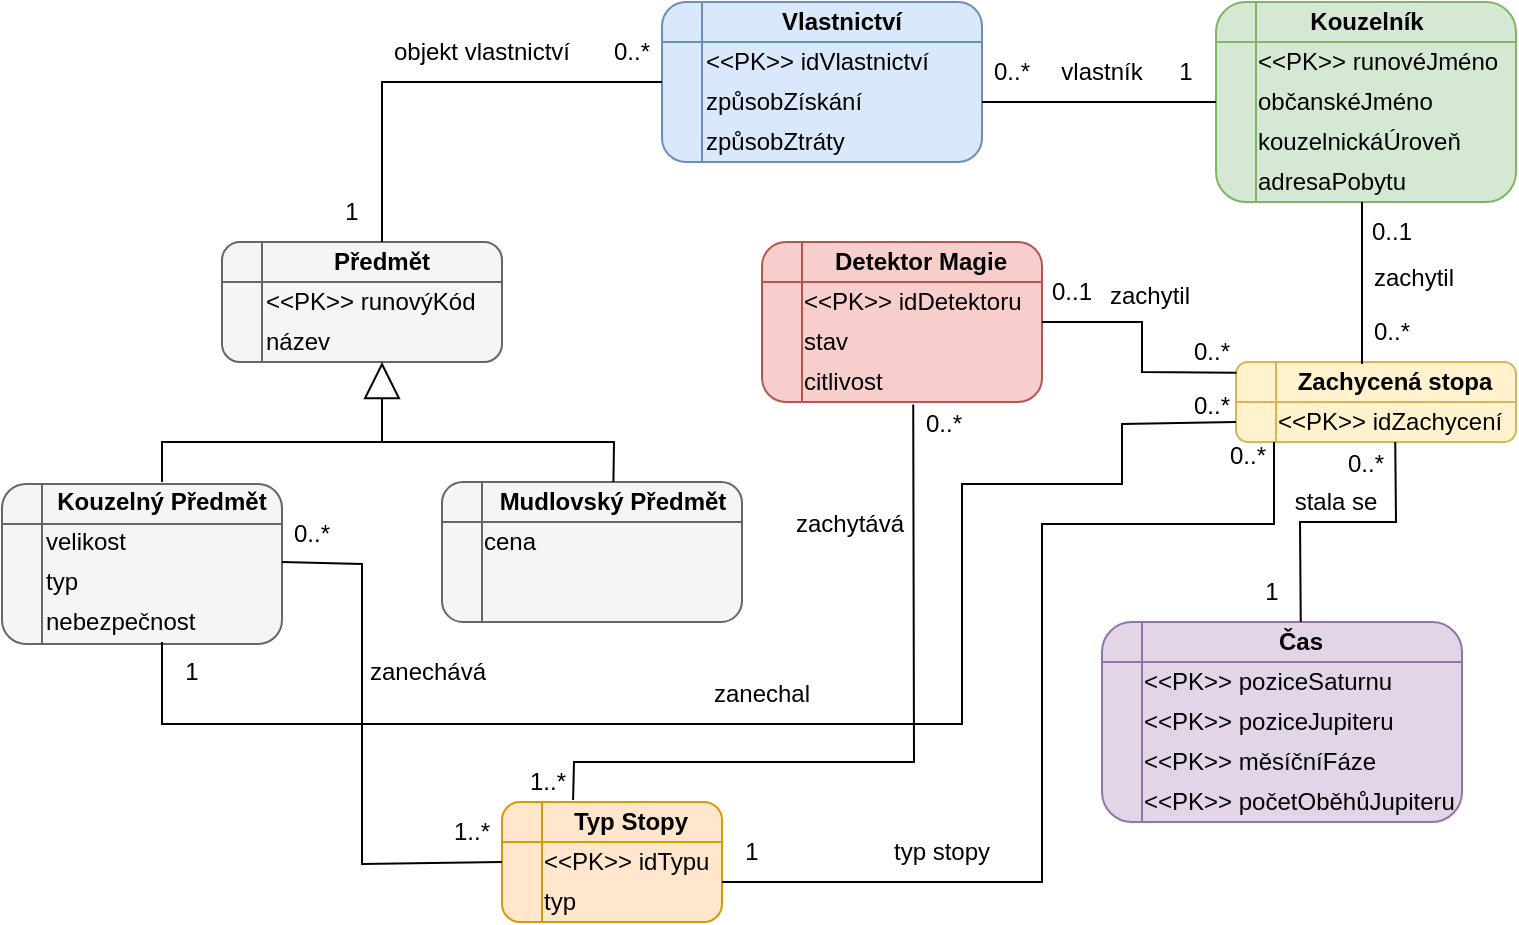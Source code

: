 <mxfile version="23.1.7" type="device">
  <diagram name="Page-1" id="PmSYtY6MezeM7TGvUgyC">
    <mxGraphModel dx="1434" dy="738" grid="1" gridSize="10" guides="1" tooltips="1" connect="1" arrows="1" fold="1" page="1" pageScale="1" pageWidth="827" pageHeight="1169" math="0" shadow="0">
      <root>
        <mxCell id="0" />
        <mxCell id="1" parent="0" />
        <mxCell id="sKcykwW3M1ahyQquCqhS-44" value="" style="group" parent="1" vertex="1" connectable="0">
          <mxGeometry x="364" y="20" width="160" height="80" as="geometry" />
        </mxCell>
        <mxCell id="sKcykwW3M1ahyQquCqhS-17" value="" style="shape=internalStorage;whiteSpace=wrap;html=1;backgroundOutline=1;rounded=1;glass=0;fillStyle=auto;labelBackgroundColor=none;container=0;fillColor=#dae8fc;strokeColor=#6c8ebf;" parent="sKcykwW3M1ahyQquCqhS-44" vertex="1">
          <mxGeometry width="160" height="80" as="geometry" />
        </mxCell>
        <mxCell id="sKcykwW3M1ahyQquCqhS-24" value="&amp;lt;&amp;lt;PK&amp;gt;&amp;gt; idVlastnictví" style="text;html=1;align=left;verticalAlign=middle;whiteSpace=wrap;rounded=0;container=0;" parent="sKcykwW3M1ahyQquCqhS-44" vertex="1">
          <mxGeometry x="20" y="20" width="140" height="20" as="geometry" />
        </mxCell>
        <mxCell id="sKcykwW3M1ahyQquCqhS-25" value="způsobZískání" style="text;html=1;align=left;verticalAlign=middle;whiteSpace=wrap;rounded=0;container=0;" parent="sKcykwW3M1ahyQquCqhS-44" vertex="1">
          <mxGeometry x="20" y="40" width="140" height="20" as="geometry" />
        </mxCell>
        <mxCell id="sKcykwW3M1ahyQquCqhS-26" value="způsobZtráty" style="text;html=1;align=left;verticalAlign=middle;whiteSpace=wrap;rounded=0;container=0;" parent="sKcykwW3M1ahyQquCqhS-44" vertex="1">
          <mxGeometry x="20" y="60" width="140" height="20" as="geometry" />
        </mxCell>
        <mxCell id="sKcykwW3M1ahyQquCqhS-36" value="&lt;b&gt;Vlastnictví&lt;/b&gt;" style="text;html=1;align=center;verticalAlign=middle;whiteSpace=wrap;rounded=0;" parent="sKcykwW3M1ahyQquCqhS-44" vertex="1">
          <mxGeometry x="20" width="140" height="20" as="geometry" />
        </mxCell>
        <mxCell id="sKcykwW3M1ahyQquCqhS-45" value="" style="group" parent="1" vertex="1" connectable="0">
          <mxGeometry x="641" y="20" width="150" height="100" as="geometry" />
        </mxCell>
        <mxCell id="sKcykwW3M1ahyQquCqhS-28" value="" style="shape=internalStorage;whiteSpace=wrap;html=1;backgroundOutline=1;rounded=1;glass=0;fillStyle=auto;labelBackgroundColor=none;container=0;fillColor=#d5e8d4;strokeColor=#82b366;" parent="sKcykwW3M1ahyQquCqhS-45" vertex="1">
          <mxGeometry width="150" height="100" as="geometry" />
        </mxCell>
        <mxCell id="sKcykwW3M1ahyQquCqhS-29" value="&lt;b&gt;Kouzelník&lt;/b&gt;" style="text;html=1;align=center;verticalAlign=middle;whiteSpace=wrap;rounded=0;container=0;" parent="sKcykwW3M1ahyQquCqhS-45" vertex="1">
          <mxGeometry x="18.75" width="112.5" height="20" as="geometry" />
        </mxCell>
        <mxCell id="sKcykwW3M1ahyQquCqhS-30" value="&amp;lt;&amp;lt;PK&amp;gt;&amp;gt; runovéJméno" style="text;html=1;align=left;verticalAlign=middle;whiteSpace=wrap;rounded=0;container=0;" parent="sKcykwW3M1ahyQquCqhS-45" vertex="1">
          <mxGeometry x="18.75" y="20" width="131.25" height="20" as="geometry" />
        </mxCell>
        <mxCell id="sKcykwW3M1ahyQquCqhS-31" value="občanskéJméno" style="text;html=1;align=left;verticalAlign=middle;whiteSpace=wrap;rounded=0;container=0;" parent="sKcykwW3M1ahyQquCqhS-45" vertex="1">
          <mxGeometry x="18.75" y="40" width="112.5" height="20" as="geometry" />
        </mxCell>
        <mxCell id="sKcykwW3M1ahyQquCqhS-32" value="kouzelnickáÚroveň" style="text;html=1;align=left;verticalAlign=middle;whiteSpace=wrap;rounded=0;container=0;" parent="sKcykwW3M1ahyQquCqhS-45" vertex="1">
          <mxGeometry x="18.75" y="60" width="112.5" height="20" as="geometry" />
        </mxCell>
        <mxCell id="sKcykwW3M1ahyQquCqhS-33" value="adresaPobytu" style="text;html=1;align=left;verticalAlign=middle;whiteSpace=wrap;rounded=0;container=0;" parent="sKcykwW3M1ahyQquCqhS-45" vertex="1">
          <mxGeometry x="18.75" y="80" width="112.5" height="20" as="geometry" />
        </mxCell>
        <mxCell id="sKcykwW3M1ahyQquCqhS-81" value="" style="group" parent="1" vertex="1" connectable="0">
          <mxGeometry x="584" y="330" width="180" height="100" as="geometry" />
        </mxCell>
        <mxCell id="sKcykwW3M1ahyQquCqhS-74" value="" style="shape=internalStorage;whiteSpace=wrap;html=1;backgroundOutline=1;rounded=1;glass=0;fillStyle=auto;labelBackgroundColor=none;container=0;fillColor=#e1d5e7;strokeColor=#9673a6;" parent="sKcykwW3M1ahyQquCqhS-81" vertex="1">
          <mxGeometry width="180" height="100" as="geometry" />
        </mxCell>
        <mxCell id="sKcykwW3M1ahyQquCqhS-75" value="&lt;b&gt;Čas&lt;/b&gt;" style="text;html=1;align=center;verticalAlign=middle;whiteSpace=wrap;rounded=0;container=0;" parent="sKcykwW3M1ahyQquCqhS-81" vertex="1">
          <mxGeometry x="18.75" width="161.25" height="20" as="geometry" />
        </mxCell>
        <mxCell id="sKcykwW3M1ahyQquCqhS-76" value="&amp;lt;&amp;lt;PK&amp;gt;&amp;gt; poziceSaturnu" style="text;html=1;align=left;verticalAlign=middle;whiteSpace=wrap;rounded=0;container=0;" parent="sKcykwW3M1ahyQquCqhS-81" vertex="1">
          <mxGeometry x="18.75" y="20" width="161.25" height="20" as="geometry" />
        </mxCell>
        <mxCell id="sKcykwW3M1ahyQquCqhS-77" value="&amp;lt;&amp;lt;PK&amp;gt;&amp;gt; poziceJupiteru" style="text;html=1;align=left;verticalAlign=middle;whiteSpace=wrap;rounded=0;container=0;" parent="sKcykwW3M1ahyQquCqhS-81" vertex="1">
          <mxGeometry x="18.75" y="40" width="161.25" height="20" as="geometry" />
        </mxCell>
        <mxCell id="sKcykwW3M1ahyQquCqhS-78" value="&amp;lt;&amp;lt;PK&amp;gt;&amp;gt; měsíčníFáze" style="text;html=1;align=left;verticalAlign=middle;whiteSpace=wrap;rounded=0;container=0;" parent="sKcykwW3M1ahyQquCqhS-81" vertex="1">
          <mxGeometry x="18.75" y="60" width="161.25" height="20" as="geometry" />
        </mxCell>
        <mxCell id="sKcykwW3M1ahyQquCqhS-79" value="&amp;lt;&amp;lt;PK&amp;gt;&amp;gt; početOběhůJupiteru" style="text;html=1;align=left;verticalAlign=middle;whiteSpace=wrap;rounded=0;container=0;" parent="sKcykwW3M1ahyQquCqhS-81" vertex="1">
          <mxGeometry x="18.75" y="80" width="161.25" height="20" as="geometry" />
        </mxCell>
        <mxCell id="sKcykwW3M1ahyQquCqhS-82" value="" style="group" parent="1" vertex="1" connectable="0">
          <mxGeometry x="284" y="420" width="110" height="60" as="geometry" />
        </mxCell>
        <mxCell id="sKcykwW3M1ahyQquCqhS-47" value="" style="shape=internalStorage;whiteSpace=wrap;html=1;backgroundOutline=1;rounded=1;glass=0;fillStyle=auto;labelBackgroundColor=none;container=0;fillColor=#ffe6cc;strokeColor=#d79b00;" parent="sKcykwW3M1ahyQquCqhS-82" vertex="1">
          <mxGeometry width="110" height="60" as="geometry" />
        </mxCell>
        <mxCell id="sKcykwW3M1ahyQquCqhS-48" value="&lt;b&gt;Typ Stopy&lt;/b&gt;" style="text;html=1;align=center;verticalAlign=middle;whiteSpace=wrap;rounded=0;container=0;" parent="sKcykwW3M1ahyQquCqhS-82" vertex="1">
          <mxGeometry x="18.75" width="91.25" height="20" as="geometry" />
        </mxCell>
        <mxCell id="sKcykwW3M1ahyQquCqhS-49" value="&amp;lt;&amp;lt;PK&amp;gt;&amp;gt; idTypu" style="text;html=1;align=left;verticalAlign=middle;whiteSpace=wrap;rounded=0;container=0;" parent="sKcykwW3M1ahyQquCqhS-82" vertex="1">
          <mxGeometry x="18.75" y="20" width="91.25" height="20" as="geometry" />
        </mxCell>
        <mxCell id="sKcykwW3M1ahyQquCqhS-50" value="typ" style="text;html=1;align=left;verticalAlign=middle;whiteSpace=wrap;rounded=0;container=0;" parent="sKcykwW3M1ahyQquCqhS-82" vertex="1">
          <mxGeometry x="18.75" y="40" width="91.25" height="20" as="geometry" />
        </mxCell>
        <mxCell id="sKcykwW3M1ahyQquCqhS-83" value="" style="group" parent="1" vertex="1" connectable="0">
          <mxGeometry x="624" y="200" width="140" height="40" as="geometry" />
        </mxCell>
        <mxCell id="sKcykwW3M1ahyQquCqhS-55" value="" style="shape=internalStorage;whiteSpace=wrap;html=1;backgroundOutline=1;rounded=1;glass=0;fillStyle=auto;labelBackgroundColor=none;container=0;fillColor=#fff2cc;strokeColor=#d6b656;" parent="sKcykwW3M1ahyQquCqhS-83" vertex="1">
          <mxGeometry x="27" width="140" height="40" as="geometry" />
        </mxCell>
        <mxCell id="sKcykwW3M1ahyQquCqhS-56" value="&lt;b&gt;Zachycená stopa&lt;/b&gt;" style="text;html=1;align=center;verticalAlign=middle;whiteSpace=wrap;rounded=0;container=0;" parent="sKcykwW3M1ahyQquCqhS-83" vertex="1">
          <mxGeometry x="46" width="121.25" height="20" as="geometry" />
        </mxCell>
        <mxCell id="sKcykwW3M1ahyQquCqhS-57" value="&amp;lt;&amp;lt;PK&amp;gt;&amp;gt; idZachycení" style="text;html=1;align=left;verticalAlign=middle;whiteSpace=wrap;rounded=0;container=0;" parent="sKcykwW3M1ahyQquCqhS-83" vertex="1">
          <mxGeometry x="46" y="20" width="121.25" height="20" as="geometry" />
        </mxCell>
        <mxCell id="sKcykwW3M1ahyQquCqhS-84" value="" style="group" parent="1" vertex="1" connectable="0">
          <mxGeometry x="414" y="140" width="140" height="80" as="geometry" />
        </mxCell>
        <mxCell id="sKcykwW3M1ahyQquCqhS-66" value="" style="shape=internalStorage;whiteSpace=wrap;html=1;backgroundOutline=1;rounded=1;glass=0;fillStyle=auto;labelBackgroundColor=none;container=0;fillColor=#f8cecc;strokeColor=#b85450;" parent="sKcykwW3M1ahyQquCqhS-84" vertex="1">
          <mxGeometry width="140" height="80" as="geometry" />
        </mxCell>
        <mxCell id="sKcykwW3M1ahyQquCqhS-67" value="&lt;b&gt;Detektor Magie&lt;/b&gt;" style="text;html=1;align=center;verticalAlign=middle;whiteSpace=wrap;rounded=0;container=0;" parent="sKcykwW3M1ahyQquCqhS-84" vertex="1">
          <mxGeometry x="18.75" width="121.25" height="20" as="geometry" />
        </mxCell>
        <mxCell id="sKcykwW3M1ahyQquCqhS-68" value="&amp;lt;&amp;lt;PK&amp;gt;&amp;gt; idDetektoru" style="text;html=1;align=left;verticalAlign=middle;whiteSpace=wrap;rounded=0;container=0;" parent="sKcykwW3M1ahyQquCqhS-84" vertex="1">
          <mxGeometry x="18.75" y="20" width="121.25" height="20" as="geometry" />
        </mxCell>
        <mxCell id="sKcykwW3M1ahyQquCqhS-69" value="stav" style="text;html=1;align=left;verticalAlign=middle;whiteSpace=wrap;rounded=0;container=0;" parent="sKcykwW3M1ahyQquCqhS-84" vertex="1">
          <mxGeometry x="18.75" y="40" width="121.25" height="20" as="geometry" />
        </mxCell>
        <mxCell id="sKcykwW3M1ahyQquCqhS-70" value="citlivost" style="text;html=1;align=left;verticalAlign=middle;whiteSpace=wrap;rounded=0;container=0;" parent="sKcykwW3M1ahyQquCqhS-84" vertex="1">
          <mxGeometry x="18.75" y="60" width="121.25" height="20" as="geometry" />
        </mxCell>
        <mxCell id="sKcykwW3M1ahyQquCqhS-114" value="" style="group" parent="1" vertex="1" connectable="0">
          <mxGeometry x="34" y="141" width="370" height="200" as="geometry" />
        </mxCell>
        <mxCell id="sKcykwW3M1ahyQquCqhS-109" value="" style="group" parent="sKcykwW3M1ahyQquCqhS-114" vertex="1" connectable="0">
          <mxGeometry y="120" width="140" height="80" as="geometry" />
        </mxCell>
        <mxCell id="sKcykwW3M1ahyQquCqhS-102" value="" style="shape=internalStorage;whiteSpace=wrap;html=1;backgroundOutline=1;rounded=1;glass=0;fillStyle=auto;labelBackgroundColor=none;fillColor=#f5f5f5;fontColor=#333333;strokeColor=#666666;" parent="sKcykwW3M1ahyQquCqhS-109" vertex="1">
          <mxGeometry width="140" height="80" as="geometry" />
        </mxCell>
        <mxCell id="sKcykwW3M1ahyQquCqhS-103" value="&lt;b&gt;Kouzelný Předmět&lt;/b&gt;" style="text;html=1;align=center;verticalAlign=middle;whiteSpace=wrap;rounded=0;" parent="sKcykwW3M1ahyQquCqhS-109" vertex="1">
          <mxGeometry x="20" y="-1" width="120" height="20" as="geometry" />
        </mxCell>
        <mxCell id="sKcykwW3M1ahyQquCqhS-106" value="velikost" style="text;html=1;align=left;verticalAlign=middle;whiteSpace=wrap;rounded=0;" parent="sKcykwW3M1ahyQquCqhS-109" vertex="1">
          <mxGeometry x="20" y="19" width="120" height="20" as="geometry" />
        </mxCell>
        <mxCell id="sKcykwW3M1ahyQquCqhS-107" value="typ" style="text;html=1;align=left;verticalAlign=middle;whiteSpace=wrap;rounded=0;" parent="sKcykwW3M1ahyQquCqhS-109" vertex="1">
          <mxGeometry x="20" y="39" width="120" height="20" as="geometry" />
        </mxCell>
        <mxCell id="sKcykwW3M1ahyQquCqhS-108" value="nebezpečnost" style="text;html=1;align=left;verticalAlign=middle;whiteSpace=wrap;rounded=0;" parent="sKcykwW3M1ahyQquCqhS-109" vertex="1">
          <mxGeometry x="20" y="59" width="120" height="20" as="geometry" />
        </mxCell>
        <mxCell id="sKcykwW3M1ahyQquCqhS-110" value="" style="group" parent="sKcykwW3M1ahyQquCqhS-114" vertex="1" connectable="0">
          <mxGeometry x="110" y="-1" width="140" height="60" as="geometry" />
        </mxCell>
        <mxCell id="sKcykwW3M1ahyQquCqhS-3" value="" style="shape=internalStorage;whiteSpace=wrap;html=1;backgroundOutline=1;rounded=1;glass=0;fillStyle=auto;labelBackgroundColor=none;fillColor=#f5f5f5;fontColor=#333333;strokeColor=#666666;" parent="sKcykwW3M1ahyQquCqhS-110" vertex="1">
          <mxGeometry width="140" height="60" as="geometry" />
        </mxCell>
        <mxCell id="sKcykwW3M1ahyQquCqhS-9" value="&lt;b&gt;Předmět&lt;/b&gt;" style="text;html=1;align=center;verticalAlign=middle;whiteSpace=wrap;rounded=0;" parent="sKcykwW3M1ahyQquCqhS-110" vertex="1">
          <mxGeometry x="20" width="120" height="20" as="geometry" />
        </mxCell>
        <mxCell id="sKcykwW3M1ahyQquCqhS-10" value="&amp;lt;&amp;lt;PK&amp;gt;&amp;gt; runovýKód" style="text;html=1;align=left;verticalAlign=middle;whiteSpace=wrap;rounded=0;" parent="sKcykwW3M1ahyQquCqhS-110" vertex="1">
          <mxGeometry x="20" y="20" width="120" height="20" as="geometry" />
        </mxCell>
        <mxCell id="sKcykwW3M1ahyQquCqhS-11" value="název" style="text;html=1;align=left;verticalAlign=middle;whiteSpace=wrap;rounded=0;" parent="sKcykwW3M1ahyQquCqhS-110" vertex="1">
          <mxGeometry x="20" y="40" width="120" height="20" as="geometry" />
        </mxCell>
        <mxCell id="sKcykwW3M1ahyQquCqhS-111" value="" style="group" parent="sKcykwW3M1ahyQquCqhS-114" vertex="1" connectable="0">
          <mxGeometry x="220" y="119" width="150" height="70" as="geometry" />
        </mxCell>
        <mxCell id="sKcykwW3M1ahyQquCqhS-94" value="" style="shape=internalStorage;whiteSpace=wrap;html=1;backgroundOutline=1;rounded=1;glass=0;fillStyle=auto;labelBackgroundColor=none;fillColor=#f5f5f5;fontColor=#333333;strokeColor=#666666;" parent="sKcykwW3M1ahyQquCqhS-111" vertex="1">
          <mxGeometry width="150" height="70" as="geometry" />
        </mxCell>
        <mxCell id="sKcykwW3M1ahyQquCqhS-95" value="&lt;b&gt;Mudlovský Předmět&lt;/b&gt;" style="text;html=1;align=center;verticalAlign=middle;whiteSpace=wrap;rounded=0;" parent="sKcykwW3M1ahyQquCqhS-111" vertex="1">
          <mxGeometry x="21.429" width="128.571" height="20" as="geometry" />
        </mxCell>
        <mxCell id="sEtDHFtgyHJHKTgmc9tl-5" value="cena" style="text;html=1;align=left;verticalAlign=middle;whiteSpace=wrap;rounded=0;" parent="sKcykwW3M1ahyQquCqhS-111" vertex="1">
          <mxGeometry x="19.43" y="20" width="120" height="20" as="geometry" />
        </mxCell>
        <mxCell id="sKcykwW3M1ahyQquCqhS-112" value="" style="endArrow=none;html=1;rounded=0;entryX=0.5;entryY=0;entryDx=0;entryDy=0;exitX=0.5;exitY=0;exitDx=0;exitDy=0;" parent="sKcykwW3M1ahyQquCqhS-114" source="sKcykwW3M1ahyQquCqhS-103" target="sKcykwW3M1ahyQquCqhS-95" edge="1">
          <mxGeometry width="50" height="50" relative="1" as="geometry">
            <mxPoint x="150" y="139" as="sourcePoint" />
            <mxPoint x="200" y="89" as="targetPoint" />
            <Array as="points">
              <mxPoint x="80" y="99" />
              <mxPoint x="190" y="99" />
              <mxPoint x="306" y="99" />
            </Array>
          </mxGeometry>
        </mxCell>
        <mxCell id="sKcykwW3M1ahyQquCqhS-113" value="" style="endArrow=block;endSize=16;endFill=0;html=1;rounded=0;entryX=0.5;entryY=1;entryDx=0;entryDy=0;" parent="sKcykwW3M1ahyQquCqhS-114" target="sKcykwW3M1ahyQquCqhS-11" edge="1">
          <mxGeometry width="160" relative="1" as="geometry">
            <mxPoint x="190" y="99" as="sourcePoint" />
            <mxPoint x="190" y="49" as="targetPoint" />
          </mxGeometry>
        </mxCell>
        <mxCell id="sKcykwW3M1ahyQquCqhS-147" value="0..*" style="text;html=1;align=center;verticalAlign=middle;whiteSpace=wrap;rounded=0;" parent="sKcykwW3M1ahyQquCqhS-114" vertex="1">
          <mxGeometry x="140" y="130" width="30" height="30" as="geometry" />
        </mxCell>
        <mxCell id="sKcykwW3M1ahyQquCqhS-116" value="" style="endArrow=none;html=1;rounded=0;entryX=0;entryY=0.5;entryDx=0;entryDy=0;exitX=0.5;exitY=0;exitDx=0;exitDy=0;" parent="1" source="sKcykwW3M1ahyQquCqhS-9" target="sKcykwW3M1ahyQquCqhS-17" edge="1">
          <mxGeometry width="50" height="50" relative="1" as="geometry">
            <mxPoint x="224" y="85" as="sourcePoint" />
            <mxPoint x="274" y="35" as="targetPoint" />
            <Array as="points">
              <mxPoint x="224" y="60" />
            </Array>
          </mxGeometry>
        </mxCell>
        <mxCell id="sKcykwW3M1ahyQquCqhS-117" value="objekt vlastnictví" style="text;html=1;align=center;verticalAlign=middle;whiteSpace=wrap;rounded=0;" parent="1" vertex="1">
          <mxGeometry x="224" y="30" width="100" height="30" as="geometry" />
        </mxCell>
        <mxCell id="sKcykwW3M1ahyQquCqhS-118" value="1" style="text;html=1;align=center;verticalAlign=middle;whiteSpace=wrap;rounded=0;" parent="1" vertex="1">
          <mxGeometry x="194" y="110" width="30" height="30" as="geometry" />
        </mxCell>
        <mxCell id="sKcykwW3M1ahyQquCqhS-120" value="0..*" style="text;html=1;align=center;verticalAlign=middle;whiteSpace=wrap;rounded=0;" parent="1" vertex="1">
          <mxGeometry x="334" y="30" width="30" height="30" as="geometry" />
        </mxCell>
        <mxCell id="sKcykwW3M1ahyQquCqhS-121" value="" style="endArrow=none;html=1;rounded=0;entryX=0;entryY=0.5;entryDx=0;entryDy=0;exitX=1;exitY=0.5;exitDx=0;exitDy=0;" parent="1" source="sKcykwW3M1ahyQquCqhS-25" target="sKcykwW3M1ahyQquCqhS-28" edge="1">
          <mxGeometry width="50" height="50" relative="1" as="geometry">
            <mxPoint x="544" y="110" as="sourcePoint" />
            <mxPoint x="594" y="60" as="targetPoint" />
          </mxGeometry>
        </mxCell>
        <mxCell id="sKcykwW3M1ahyQquCqhS-122" value="vlastník" style="text;html=1;align=center;verticalAlign=middle;whiteSpace=wrap;rounded=0;" parent="1" vertex="1">
          <mxGeometry x="554" y="40" width="60" height="30" as="geometry" />
        </mxCell>
        <mxCell id="sKcykwW3M1ahyQquCqhS-123" value="0..*" style="text;html=1;align=center;verticalAlign=middle;whiteSpace=wrap;rounded=0;" parent="1" vertex="1">
          <mxGeometry x="524" y="40" width="30" height="30" as="geometry" />
        </mxCell>
        <mxCell id="sKcykwW3M1ahyQquCqhS-125" value="1" style="text;html=1;align=center;verticalAlign=middle;whiteSpace=wrap;rounded=0;" parent="1" vertex="1">
          <mxGeometry x="611" y="40" width="30" height="30" as="geometry" />
        </mxCell>
        <mxCell id="sKcykwW3M1ahyQquCqhS-126" value="" style="endArrow=none;html=1;rounded=0;exitX=0.45;exitY=0.025;exitDx=0;exitDy=0;exitPerimeter=0;" parent="1" source="sKcykwW3M1ahyQquCqhS-55" edge="1">
          <mxGeometry width="50" height="50" relative="1" as="geometry">
            <mxPoint x="394" y="260" as="sourcePoint" />
            <mxPoint x="714" y="120" as="targetPoint" />
          </mxGeometry>
        </mxCell>
        <mxCell id="sKcykwW3M1ahyQquCqhS-129" value="zachytil" style="text;html=1;align=center;verticalAlign=middle;whiteSpace=wrap;rounded=0;" parent="1" vertex="1">
          <mxGeometry x="710" y="143" width="60" height="30" as="geometry" />
        </mxCell>
        <mxCell id="sKcykwW3M1ahyQquCqhS-130" value="0..1" style="text;html=1;align=center;verticalAlign=middle;whiteSpace=wrap;rounded=0;" parent="1" vertex="1">
          <mxGeometry x="714" y="120" width="30" height="30" as="geometry" />
        </mxCell>
        <mxCell id="sKcykwW3M1ahyQquCqhS-131" value="0..*" style="text;html=1;align=center;verticalAlign=middle;whiteSpace=wrap;rounded=0;" parent="1" vertex="1">
          <mxGeometry x="714" y="170" width="30" height="30" as="geometry" />
        </mxCell>
        <mxCell id="sKcykwW3M1ahyQquCqhS-132" value="" style="endArrow=none;html=1;rounded=0;entryX=0.5;entryY=1;entryDx=0;entryDy=0;exitX=0.5;exitY=0;exitDx=0;exitDy=0;" parent="1" source="sKcykwW3M1ahyQquCqhS-75" target="sKcykwW3M1ahyQquCqhS-57" edge="1">
          <mxGeometry width="50" height="50" relative="1" as="geometry">
            <mxPoint x="660" y="310" as="sourcePoint" />
            <mxPoint x="710" y="260" as="targetPoint" />
            <Array as="points">
              <mxPoint x="683" y="280" />
              <mxPoint x="731" y="280" />
            </Array>
          </mxGeometry>
        </mxCell>
        <mxCell id="sKcykwW3M1ahyQquCqhS-133" value="stala se" style="text;html=1;align=center;verticalAlign=middle;whiteSpace=wrap;rounded=0;" parent="1" vertex="1">
          <mxGeometry x="671" y="255" width="60" height="30" as="geometry" />
        </mxCell>
        <mxCell id="sKcykwW3M1ahyQquCqhS-134" value="1" style="text;html=1;align=center;verticalAlign=middle;whiteSpace=wrap;rounded=0;" parent="1" vertex="1">
          <mxGeometry x="654" y="300" width="30" height="30" as="geometry" />
        </mxCell>
        <mxCell id="sKcykwW3M1ahyQquCqhS-135" value="0..*" style="text;html=1;align=center;verticalAlign=middle;whiteSpace=wrap;rounded=0;" parent="1" vertex="1">
          <mxGeometry x="701" y="236" width="30" height="30" as="geometry" />
        </mxCell>
        <mxCell id="sKcykwW3M1ahyQquCqhS-137" value="" style="endArrow=none;html=1;rounded=0;entryX=0.002;entryY=0.133;entryDx=0;entryDy=0;exitX=1;exitY=0;exitDx=0;exitDy=0;entryPerimeter=0;" parent="1" source="sKcykwW3M1ahyQquCqhS-69" target="sKcykwW3M1ahyQquCqhS-55" edge="1">
          <mxGeometry width="50" height="50" relative="1" as="geometry">
            <mxPoint x="394" y="360" as="sourcePoint" />
            <mxPoint x="444" y="310" as="targetPoint" />
            <Array as="points">
              <mxPoint x="604" y="180" />
              <mxPoint x="604" y="205" />
            </Array>
          </mxGeometry>
        </mxCell>
        <mxCell id="sKcykwW3M1ahyQquCqhS-138" value="zachytil" style="text;html=1;align=center;verticalAlign=middle;whiteSpace=wrap;rounded=0;" parent="1" vertex="1">
          <mxGeometry x="578" y="152" width="60" height="30" as="geometry" />
        </mxCell>
        <mxCell id="sKcykwW3M1ahyQquCqhS-139" value="0..1" style="text;html=1;align=center;verticalAlign=middle;whiteSpace=wrap;rounded=0;" parent="1" vertex="1">
          <mxGeometry x="554" y="150" width="30" height="30" as="geometry" />
        </mxCell>
        <mxCell id="sKcykwW3M1ahyQquCqhS-140" value="0..*" style="text;html=1;align=center;verticalAlign=middle;whiteSpace=wrap;rounded=0;" parent="1" vertex="1">
          <mxGeometry x="624" y="180" width="30" height="30" as="geometry" />
        </mxCell>
        <mxCell id="sKcykwW3M1ahyQquCqhS-141" value="" style="endArrow=none;html=1;rounded=0;exitX=0.5;exitY=1;exitDx=0;exitDy=0;entryX=0;entryY=0.75;entryDx=0;entryDy=0;" parent="1" source="sKcykwW3M1ahyQquCqhS-108" target="sKcykwW3M1ahyQquCqhS-55" edge="1">
          <mxGeometry width="50" height="50" relative="1" as="geometry">
            <mxPoint x="434" y="430" as="sourcePoint" />
            <mxPoint x="654" y="231" as="targetPoint" />
            <Array as="points">
              <mxPoint x="114" y="381" />
              <mxPoint x="514" y="381" />
              <mxPoint x="514" y="261" />
              <mxPoint x="594" y="261" />
              <mxPoint x="594" y="231" />
            </Array>
          </mxGeometry>
        </mxCell>
        <mxCell id="sKcykwW3M1ahyQquCqhS-142" value="zanechal" style="text;html=1;align=center;verticalAlign=middle;whiteSpace=wrap;rounded=0;" parent="1" vertex="1">
          <mxGeometry x="384" y="351" width="60" height="30" as="geometry" />
        </mxCell>
        <mxCell id="sKcykwW3M1ahyQquCqhS-143" value="0..*" style="text;html=1;align=center;verticalAlign=middle;whiteSpace=wrap;rounded=0;" parent="1" vertex="1">
          <mxGeometry x="624" y="207" width="30" height="30" as="geometry" />
        </mxCell>
        <mxCell id="sKcykwW3M1ahyQquCqhS-144" value="1" style="text;html=1;align=center;verticalAlign=middle;whiteSpace=wrap;rounded=0;" parent="1" vertex="1">
          <mxGeometry x="114" y="340" width="30" height="30" as="geometry" />
        </mxCell>
        <mxCell id="sKcykwW3M1ahyQquCqhS-145" value="" style="endArrow=none;html=1;rounded=0;entryX=0;entryY=0.5;entryDx=0;entryDy=0;exitX=1;exitY=0;exitDx=0;exitDy=0;" parent="1" source="sKcykwW3M1ahyQquCqhS-107" target="sKcykwW3M1ahyQquCqhS-47" edge="1">
          <mxGeometry width="50" height="50" relative="1" as="geometry">
            <mxPoint x="124" y="511" as="sourcePoint" />
            <mxPoint x="174" y="461" as="targetPoint" />
            <Array as="points">
              <mxPoint x="214" y="301" />
              <mxPoint x="214" y="451" />
            </Array>
          </mxGeometry>
        </mxCell>
        <mxCell id="sKcykwW3M1ahyQquCqhS-146" value="zanechává" style="text;html=1;align=center;verticalAlign=middle;whiteSpace=wrap;rounded=0;" parent="1" vertex="1">
          <mxGeometry x="217" y="340" width="60" height="30" as="geometry" />
        </mxCell>
        <mxCell id="sKcykwW3M1ahyQquCqhS-148" value="1..*" style="text;html=1;align=center;verticalAlign=middle;whiteSpace=wrap;rounded=0;" parent="1" vertex="1">
          <mxGeometry x="254" y="420" width="30" height="30" as="geometry" />
        </mxCell>
        <mxCell id="sKcykwW3M1ahyQquCqhS-150" value="" style="endArrow=none;html=1;rounded=0;entryX=0;entryY=1;entryDx=0;entryDy=0;exitX=1;exitY=1;exitDx=0;exitDy=0;" parent="1" source="sKcykwW3M1ahyQquCqhS-49" target="sKcykwW3M1ahyQquCqhS-57" edge="1">
          <mxGeometry width="50" height="50" relative="1" as="geometry">
            <mxPoint x="374" y="461" as="sourcePoint" />
            <mxPoint x="504" y="391" as="targetPoint" />
            <Array as="points">
              <mxPoint x="554" y="460" />
              <mxPoint x="554" y="281" />
              <mxPoint x="670" y="281" />
            </Array>
          </mxGeometry>
        </mxCell>
        <mxCell id="sKcykwW3M1ahyQquCqhS-151" value="typ stopy" style="text;html=1;align=center;verticalAlign=middle;whiteSpace=wrap;rounded=0;" parent="1" vertex="1">
          <mxGeometry x="474" y="430" width="60" height="30" as="geometry" />
        </mxCell>
        <mxCell id="sKcykwW3M1ahyQquCqhS-152" value="1" style="text;html=1;align=center;verticalAlign=middle;whiteSpace=wrap;rounded=0;" parent="1" vertex="1">
          <mxGeometry x="394" y="430" width="30" height="30" as="geometry" />
        </mxCell>
        <mxCell id="sKcykwW3M1ahyQquCqhS-153" value="0..*" style="text;html=1;align=center;verticalAlign=middle;whiteSpace=wrap;rounded=0;" parent="1" vertex="1">
          <mxGeometry x="642" y="232" width="30" height="30" as="geometry" />
        </mxCell>
        <mxCell id="sEtDHFtgyHJHKTgmc9tl-1" value="" style="endArrow=none;html=1;rounded=0;entryX=0.469;entryY=1.062;entryDx=0;entryDy=0;exitX=0.184;exitY=-0.048;exitDx=0;exitDy=0;exitPerimeter=0;entryPerimeter=0;" parent="1" source="sKcykwW3M1ahyQquCqhS-48" target="sKcykwW3M1ahyQquCqhS-70" edge="1">
          <mxGeometry width="50" height="50" relative="1" as="geometry">
            <mxPoint x="380" y="350" as="sourcePoint" />
            <mxPoint x="430" y="300" as="targetPoint" />
            <Array as="points">
              <mxPoint x="320" y="400" />
              <mxPoint x="490" y="400" />
            </Array>
          </mxGeometry>
        </mxCell>
        <mxCell id="sEtDHFtgyHJHKTgmc9tl-2" value="zachytává" style="text;html=1;align=center;verticalAlign=middle;whiteSpace=wrap;rounded=0;" parent="1" vertex="1">
          <mxGeometry x="428" y="266" width="60" height="30" as="geometry" />
        </mxCell>
        <mxCell id="sEtDHFtgyHJHKTgmc9tl-3" value="1..*" style="text;html=1;align=center;verticalAlign=middle;whiteSpace=wrap;rounded=0;" parent="1" vertex="1">
          <mxGeometry x="292" y="395" width="30" height="30" as="geometry" />
        </mxCell>
        <mxCell id="sEtDHFtgyHJHKTgmc9tl-4" value="0..*" style="text;html=1;align=center;verticalAlign=middle;whiteSpace=wrap;rounded=0;" parent="1" vertex="1">
          <mxGeometry x="490" y="216" width="30" height="30" as="geometry" />
        </mxCell>
      </root>
    </mxGraphModel>
  </diagram>
</mxfile>
